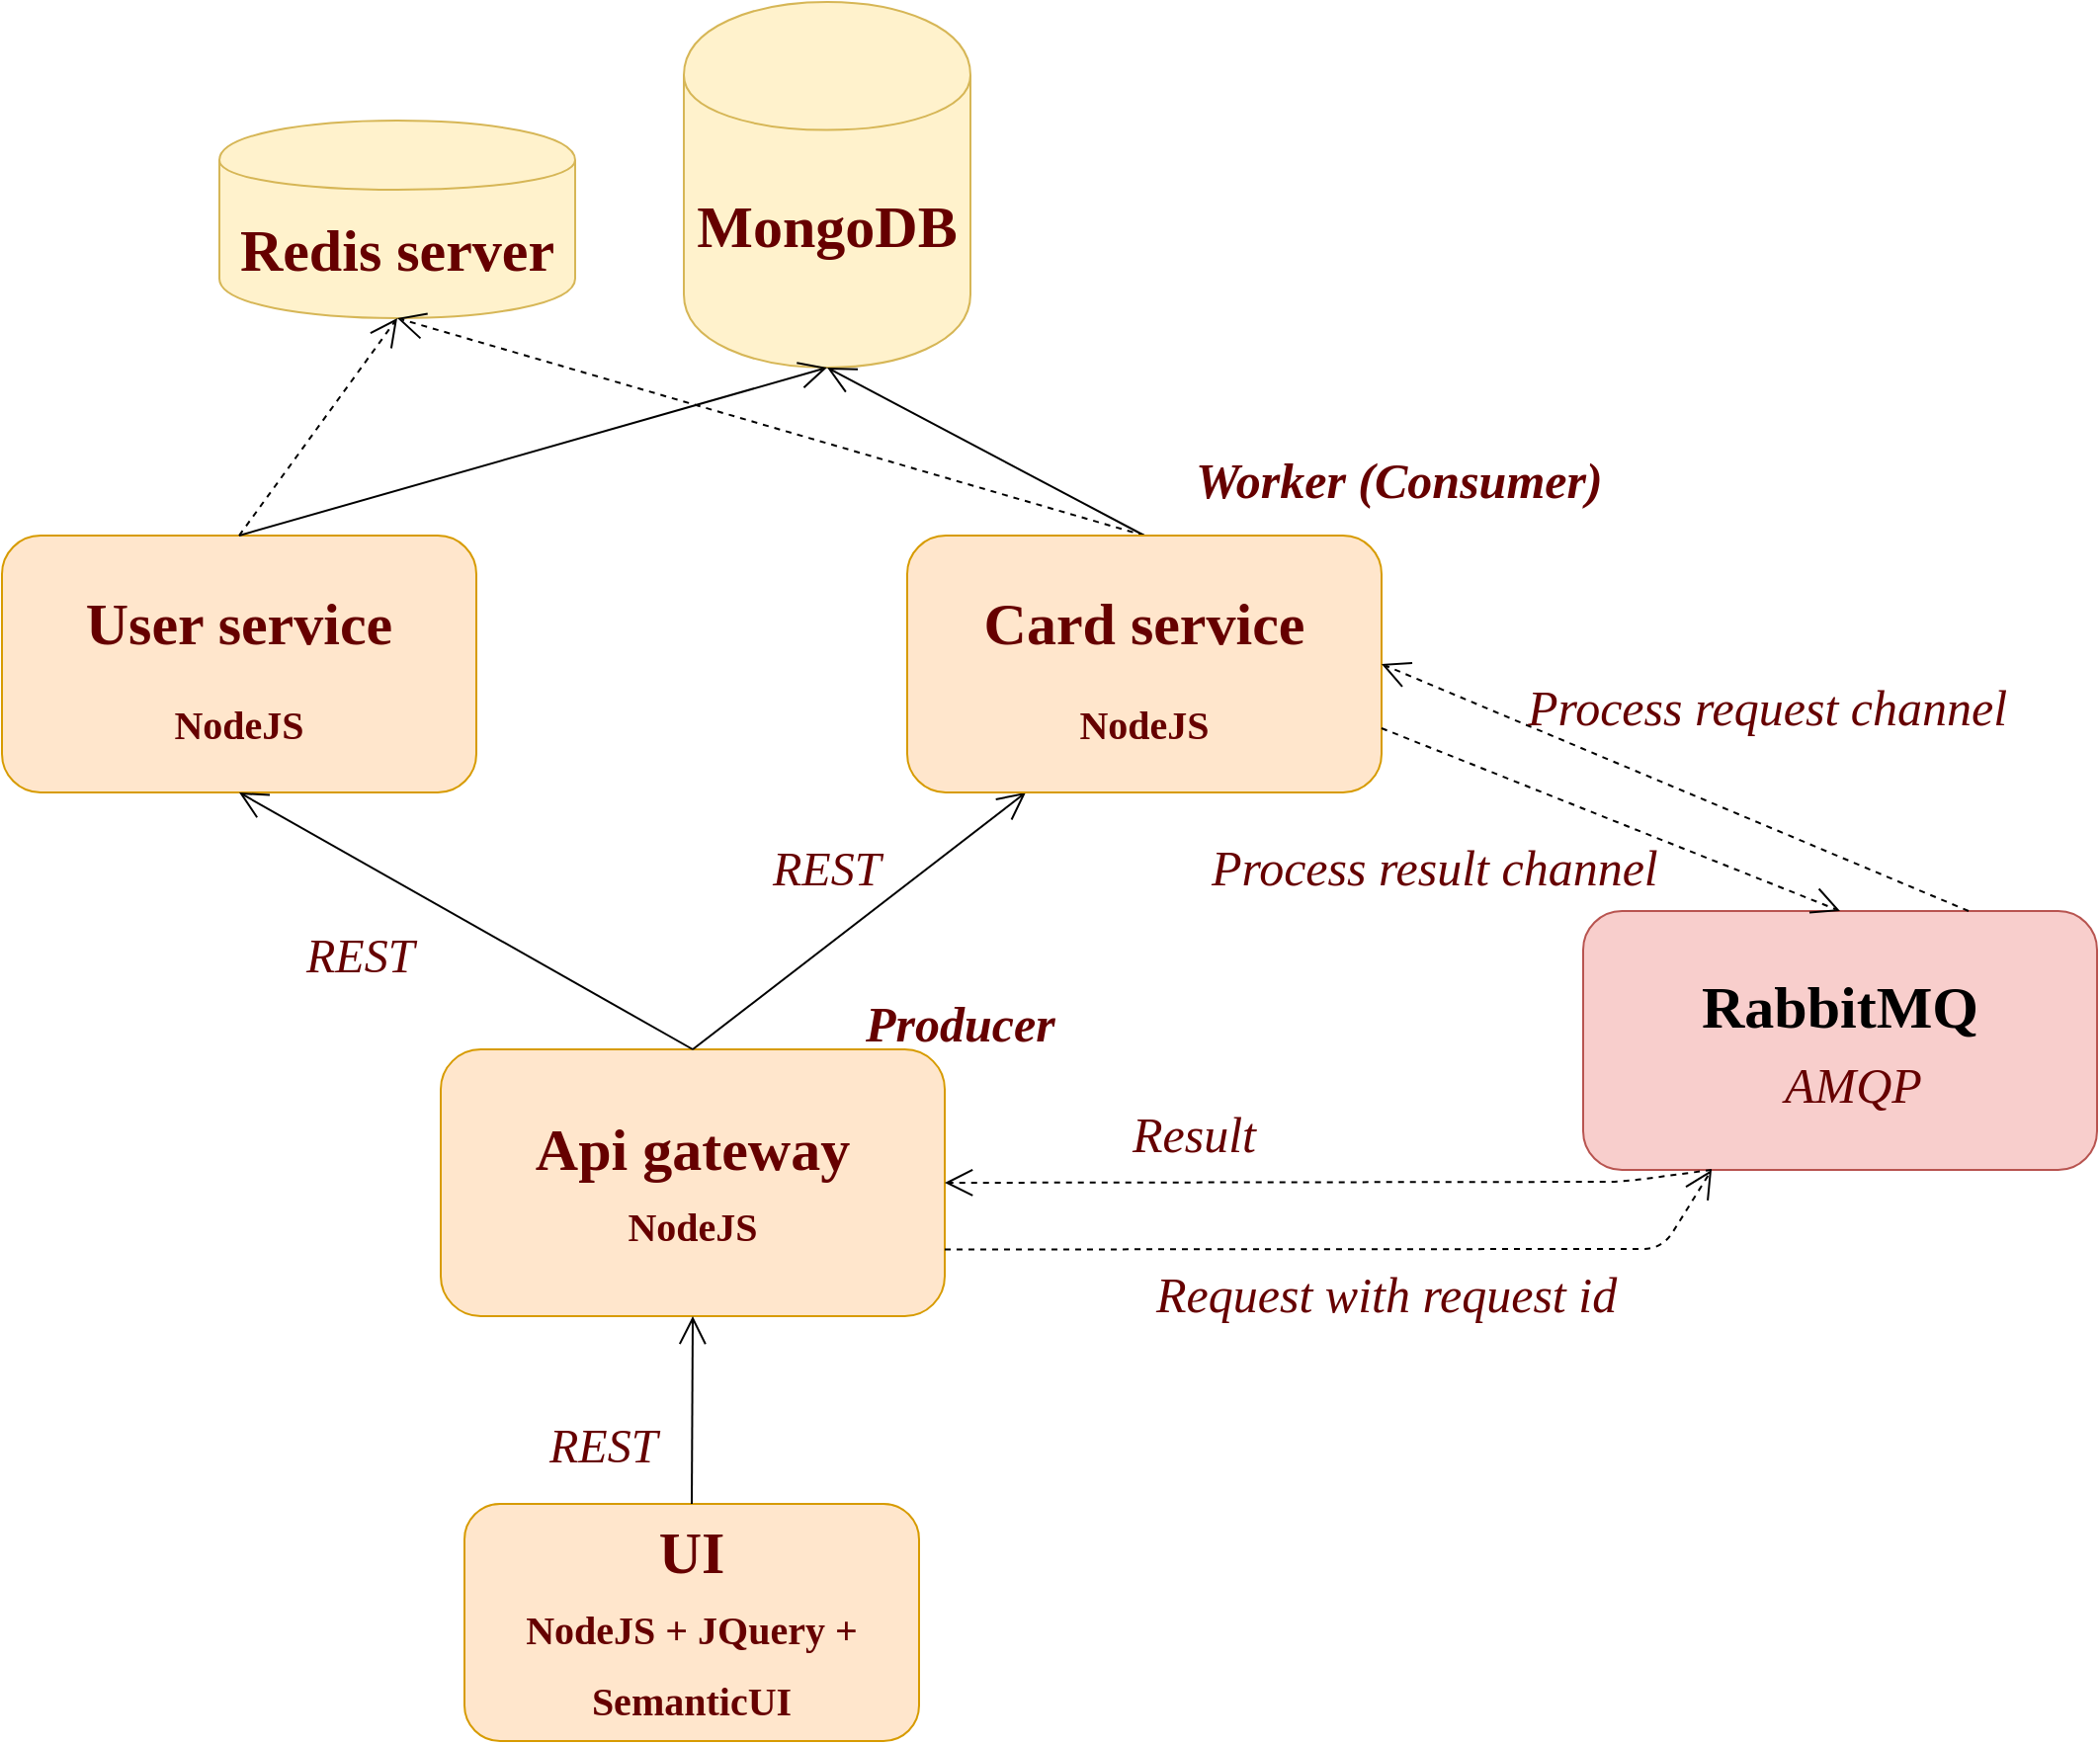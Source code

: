 <mxfile version="10.8.0" type="github"><diagram id="pGqmQ-XWjks_1kiZlFlP" name="Page-1"><mxGraphModel dx="1896" dy="1960" grid="1" gridSize="10" guides="1" tooltips="1" connect="1" arrows="1" fold="1" page="1" pageScale="1" pageWidth="1100" pageHeight="850" math="0" shadow="0"><root><mxCell id="0"/><mxCell id="1" parent="0"/><mxCell id="mJLg9562DxXcQiZm1wYq-2" value="&lt;b&gt;MongoDB&lt;/b&gt;" style="shape=cylinder;whiteSpace=wrap;html=1;boundedLbl=1;backgroundOutline=1;fontSize=30;fontStyle=0;fillColor=#fff2cc;strokeColor=#d6b656;fontFamily=Verdana;fontColor=#660000;" vertex="1" parent="1"><mxGeometry x="485" y="-110" width="145" height="185" as="geometry"/></mxCell><mxCell id="mJLg9562DxXcQiZm1wYq-3" value="&lt;p style=&quot;line-height: 0%&quot;&gt;&lt;font&gt;&lt;b&gt;&lt;br&gt;&lt;/b&gt;&lt;/font&gt;&lt;/p&gt;&lt;p style=&quot;line-height: 0%&quot;&gt;&lt;font&gt;&lt;b&gt;&lt;br&gt;&lt;/b&gt;&lt;/font&gt;&lt;/p&gt;&lt;p style=&quot;line-height: 0%&quot;&gt;&lt;font&gt;&lt;b&gt;User service&lt;/b&gt;&lt;/font&gt;&lt;/p&gt;&lt;p&gt;&lt;b style=&quot;font-size: 20px&quot;&gt;NodeJS&lt;/b&gt;&lt;/p&gt;&lt;br&gt;" style="rounded=1;whiteSpace=wrap;html=1;fontSize=30;fontStyle=0;fillColor=#ffe6cc;strokeColor=#d79b00;fontFamily=Verdana;fontColor=#660000;" vertex="1" parent="1"><mxGeometry x="140" y="160" width="240" height="130" as="geometry"/></mxCell><mxCell id="mJLg9562DxXcQiZm1wYq-5" value="&lt;b&gt;Api gateway&lt;br&gt;&lt;font style=&quot;font-size: 20px&quot;&gt;NodeJS&lt;/font&gt;&lt;br&gt;&lt;/b&gt;" style="rounded=1;whiteSpace=wrap;html=1;fontSize=30;fontStyle=0;fillColor=#ffe6cc;strokeColor=#d79b00;fontFamily=Verdana;fontColor=#660000;" vertex="1" parent="1"><mxGeometry x="362" y="420" width="255" height="135" as="geometry"/></mxCell><mxCell id="mJLg9562DxXcQiZm1wYq-6" value="&lt;b&gt;UI&lt;br&gt;&lt;font style=&quot;font-size: 20px&quot;&gt;NodeJS + JQuery + SemanticUI&lt;/font&gt;&lt;br&gt;&lt;/b&gt;" style="rounded=1;whiteSpace=wrap;html=1;fontSize=30;fontStyle=0;fillColor=#ffe6cc;strokeColor=#d79b00;fontFamily=Verdana;fontColor=#660000;" vertex="1" parent="1"><mxGeometry x="374" y="650" width="230" height="120" as="geometry"/></mxCell><mxCell id="mJLg9562DxXcQiZm1wYq-8" value="&lt;b&gt;Redis server&lt;/b&gt;" style="shape=cylinder;whiteSpace=wrap;html=1;boundedLbl=1;backgroundOutline=1;fontSize=30;fontStyle=0;fillColor=#fff2cc;strokeColor=#d6b656;fontFamily=Verdana;fontColor=#660000;" vertex="1" parent="1"><mxGeometry x="250" y="-50" width="180" height="100" as="geometry"/></mxCell><mxCell id="mJLg9562DxXcQiZm1wYq-9" value="" style="endArrow=open;endSize=12;dashed=1;html=1;fontSize=30;exitX=0.5;exitY=0;exitDx=0;exitDy=0;entryX=0.5;entryY=1;entryDx=0;entryDy=0;fontFamily=Verdana;fontColor=#660000;" edge="1" parent="1" source="mJLg9562DxXcQiZm1wYq-3" target="mJLg9562DxXcQiZm1wYq-8"><mxGeometry width="160" relative="1" as="geometry"><mxPoint x="200" y="110" as="sourcePoint"/><mxPoint x="360" y="110" as="targetPoint"/></mxGeometry></mxCell><mxCell id="mJLg9562DxXcQiZm1wYq-10" value="" style="endArrow=open;endSize=12;dashed=1;html=1;fontSize=30;exitX=0.5;exitY=0;exitDx=0;exitDy=0;entryX=0.5;entryY=1;entryDx=0;entryDy=0;fontFamily=Verdana;fontColor=#660000;" edge="1" parent="1" source="mJLg9562DxXcQiZm1wYq-21" target="mJLg9562DxXcQiZm1wYq-8"><mxGeometry width="160" relative="1" as="geometry"><mxPoint x="730" y="160" as="sourcePoint"/><mxPoint x="360" y="20" as="targetPoint"/></mxGeometry></mxCell><mxCell id="mJLg9562DxXcQiZm1wYq-11" value="" style="endArrow=open;endFill=1;endSize=12;html=1;fontSize=30;exitX=0.5;exitY=0;exitDx=0;exitDy=0;entryX=0.5;entryY=1;entryDx=0;entryDy=0;fontFamily=Verdana;fontColor=#660000;" edge="1" parent="1" source="mJLg9562DxXcQiZm1wYq-3" target="mJLg9562DxXcQiZm1wYq-2"><mxGeometry width="160" relative="1" as="geometry"><mxPoint x="110" y="70" as="sourcePoint"/><mxPoint x="270" y="70" as="targetPoint"/></mxGeometry></mxCell><mxCell id="mJLg9562DxXcQiZm1wYq-12" value="" style="endArrow=open;endFill=1;endSize=12;html=1;fontSize=30;exitX=0.5;exitY=0;exitDx=0;exitDy=0;entryX=0.5;entryY=1;entryDx=0;entryDy=0;fontFamily=Verdana;fontColor=#660000;" edge="1" parent="1" source="mJLg9562DxXcQiZm1wYq-21" target="mJLg9562DxXcQiZm1wYq-2"><mxGeometry width="160" relative="1" as="geometry"><mxPoint x="730" y="160" as="sourcePoint"/><mxPoint x="570" y="20" as="targetPoint"/></mxGeometry></mxCell><mxCell id="mJLg9562DxXcQiZm1wYq-13" value="" style="endArrow=open;endFill=1;endSize=12;html=1;fontSize=30;exitX=0.5;exitY=0;exitDx=0;exitDy=0;entryX=0.5;entryY=1;entryDx=0;entryDy=0;fontFamily=Verdana;fontColor=#660000;" edge="1" parent="1" source="mJLg9562DxXcQiZm1wYq-5" target="mJLg9562DxXcQiZm1wYq-3"><mxGeometry width="160" relative="1" as="geometry"><mxPoint x="190" y="360" as="sourcePoint"/><mxPoint x="350" y="360" as="targetPoint"/></mxGeometry></mxCell><mxCell id="mJLg9562DxXcQiZm1wYq-14" value="&lt;font style=&quot;font-size: 24px&quot;&gt;&lt;i&gt;REST&lt;/i&gt;&lt;/font&gt;" style="text;html=1;resizable=0;points=[];autosize=1;align=left;verticalAlign=top;spacingTop=-4;fontSize=30;fontFamily=Verdana;fontColor=#660000;" vertex="1" parent="1"><mxGeometry x="292" y="350" width="70" height="40" as="geometry"/></mxCell><mxCell id="mJLg9562DxXcQiZm1wYq-15" value="" style="endArrow=open;endFill=1;endSize=12;html=1;fontSize=30;exitX=0.5;exitY=0;exitDx=0;exitDy=0;entryX=0.25;entryY=1;entryDx=0;entryDy=0;fontFamily=Verdana;fontColor=#660000;" edge="1" parent="1" source="mJLg9562DxXcQiZm1wYq-5" target="mJLg9562DxXcQiZm1wYq-21"><mxGeometry width="160" relative="1" as="geometry"><mxPoint x="498" y="450" as="sourcePoint"/><mxPoint x="730" y="290" as="targetPoint"/></mxGeometry></mxCell><mxCell id="mJLg9562DxXcQiZm1wYq-16" value="&lt;font style=&quot;font-size: 24px&quot;&gt;&lt;i&gt;REST&lt;/i&gt;&lt;/font&gt;" style="text;html=1;resizable=0;points=[];autosize=1;align=left;verticalAlign=top;spacingTop=-4;fontSize=30;fontFamily=Verdana;fontColor=#660000;" vertex="1" parent="1"><mxGeometry x="528" y="305.5" width="70" height="40" as="geometry"/></mxCell><mxCell id="mJLg9562DxXcQiZm1wYq-19" value="" style="endArrow=open;endFill=1;endSize=12;html=1;fontSize=30;exitX=0.5;exitY=0;exitDx=0;exitDy=0;entryX=0.5;entryY=1;entryDx=0;entryDy=0;fontFamily=Verdana;fontColor=#660000;" edge="1" parent="1" source="mJLg9562DxXcQiZm1wYq-6" target="mJLg9562DxXcQiZm1wYq-5"><mxGeometry width="160" relative="1" as="geometry"><mxPoint x="370" y="620" as="sourcePoint"/><mxPoint x="530" y="620" as="targetPoint"/></mxGeometry></mxCell><mxCell id="mJLg9562DxXcQiZm1wYq-20" value="&lt;font style=&quot;font-size: 24px&quot;&gt;&lt;i&gt;REST&lt;/i&gt;&lt;/font&gt;" style="text;html=1;resizable=0;points=[];autosize=1;align=left;verticalAlign=top;spacingTop=-4;fontSize=30;fontFamily=Verdana;fontColor=#660000;" vertex="1" parent="1"><mxGeometry x="415" y="597.5" width="70" height="40" as="geometry"/></mxCell><mxCell id="mJLg9562DxXcQiZm1wYq-21" value="&lt;p style=&quot;line-height: 0%&quot;&gt;&lt;font&gt;&lt;b&gt;&lt;br&gt;&lt;/b&gt;&lt;/font&gt;&lt;/p&gt;&lt;p style=&quot;line-height: 0%&quot;&gt;&lt;font&gt;&lt;b&gt;&lt;br&gt;&lt;/b&gt;&lt;/font&gt;&lt;/p&gt;&lt;p style=&quot;line-height: 0%&quot;&gt;&lt;font&gt;&lt;b&gt;Card service&lt;/b&gt;&lt;/font&gt;&lt;/p&gt;&lt;p&gt;&lt;b style=&quot;font-size: 20px&quot;&gt;NodeJS&lt;/b&gt;&lt;/p&gt;&lt;br&gt;" style="rounded=1;whiteSpace=wrap;html=1;fontSize=30;fontStyle=0;fillColor=#ffe6cc;strokeColor=#d79b00;fontFamily=Verdana;fontColor=#660000;" vertex="1" parent="1"><mxGeometry x="598" y="160" width="240" height="130" as="geometry"/></mxCell><mxCell id="mJLg9562DxXcQiZm1wYq-22" value="&lt;b style=&quot;line-height: 0%&quot;&gt;RabbitMQ&lt;br&gt;&lt;br&gt;&lt;/b&gt;" style="rounded=1;whiteSpace=wrap;html=1;fontSize=30;fontStyle=0;fillColor=#f8cecc;strokeColor=#b85450;fontFamily=Verdana;" vertex="1" parent="1"><mxGeometry x="940" y="350" width="260" height="131" as="geometry"/></mxCell><mxCell id="mJLg9562DxXcQiZm1wYq-25" value="" style="endArrow=open;endSize=12;dashed=1;html=1;fontFamily=Verdana;fontSize=30;fontColor=#660000;exitX=1;exitY=0.75;exitDx=0;exitDy=0;entryX=0.25;entryY=1;entryDx=0;entryDy=0;" edge="1" parent="1" source="mJLg9562DxXcQiZm1wYq-5" target="mJLg9562DxXcQiZm1wYq-22"><mxGeometry width="160" relative="1" as="geometry"><mxPoint x="800" y="520" as="sourcePoint"/><mxPoint x="960" y="520" as="targetPoint"/><Array as="points"><mxPoint x="980" y="521"/></Array></mxGeometry></mxCell><mxCell id="mJLg9562DxXcQiZm1wYq-26" value="&lt;font style=&quot;font-size: 25px&quot;&gt;&lt;i&gt;Request with request id&lt;/i&gt;&lt;/font&gt;" style="text;html=1;resizable=0;points=[];autosize=1;align=left;verticalAlign=top;spacingTop=-4;fontSize=30;fontFamily=Verdana;fontColor=#660000;" vertex="1" parent="1"><mxGeometry x="721.5" y="522" width="250" height="40" as="geometry"/></mxCell><mxCell id="mJLg9562DxXcQiZm1wYq-27" value="" style="endArrow=open;endSize=12;dashed=1;html=1;fontFamily=Verdana;fontSize=30;fontColor=#660000;entryX=1;entryY=0.5;entryDx=0;entryDy=0;exitX=0.75;exitY=0;exitDx=0;exitDy=0;" edge="1" parent="1" source="mJLg9562DxXcQiZm1wYq-22" target="mJLg9562DxXcQiZm1wYq-21"><mxGeometry width="160" relative="1" as="geometry"><mxPoint x="1131" y="346" as="sourcePoint"/><mxPoint x="918.286" y="470" as="targetPoint"/><Array as="points"/></mxGeometry></mxCell><mxCell id="mJLg9562DxXcQiZm1wYq-28" value="&lt;font style=&quot;font-size: 25px&quot;&gt;&lt;i&gt;Process request channel&lt;/i&gt;&lt;/font&gt;" style="text;html=1;resizable=0;points=[];autosize=1;align=left;verticalAlign=top;spacingTop=-4;fontSize=30;fontFamily=Verdana;fontColor=#660000;" vertex="1" parent="1"><mxGeometry x="910" y="225" width="260" height="40" as="geometry"/></mxCell><mxCell id="mJLg9562DxXcQiZm1wYq-30" value="" style="endArrow=open;endSize=12;dashed=1;html=1;fontFamily=Verdana;fontSize=30;fontColor=#660000;exitX=1;exitY=0.75;exitDx=0;exitDy=0;entryX=0.5;entryY=0;entryDx=0;entryDy=0;" edge="1" parent="1" source="mJLg9562DxXcQiZm1wYq-21" target="mJLg9562DxXcQiZm1wYq-22"><mxGeometry width="160" relative="1" as="geometry"><mxPoint x="860" y="250" as="sourcePoint"/><mxPoint x="1020" y="250" as="targetPoint"/><Array as="points"/></mxGeometry></mxCell><mxCell id="mJLg9562DxXcQiZm1wYq-31" value="&lt;font style=&quot;font-size: 25px&quot;&gt;&lt;i&gt;Process result channel&lt;/i&gt;&lt;/font&gt;" style="text;html=1;resizable=0;points=[];autosize=1;align=left;verticalAlign=top;spacingTop=-4;fontSize=30;fontFamily=Verdana;fontColor=#660000;" vertex="1" parent="1"><mxGeometry x="750" y="305.5" width="240" height="40" as="geometry"/></mxCell><mxCell id="mJLg9562DxXcQiZm1wYq-32" value="" style="endArrow=open;endSize=12;dashed=1;html=1;fontFamily=Verdana;fontSize=30;fontColor=#660000;entryX=1;entryY=0.5;entryDx=0;entryDy=0;exitX=0.25;exitY=1;exitDx=0;exitDy=0;" edge="1" parent="1" source="mJLg9562DxXcQiZm1wYq-22" target="mJLg9562DxXcQiZm1wYq-5"><mxGeometry width="160" relative="1" as="geometry"><mxPoint x="720" y="510" as="sourcePoint"/><mxPoint x="880" y="510" as="targetPoint"/><Array as="points"><mxPoint x="960" y="487"/></Array></mxGeometry></mxCell><mxCell id="mJLg9562DxXcQiZm1wYq-33" value="&lt;font style=&quot;font-size: 25px&quot;&gt;&lt;i&gt;Result&lt;/i&gt;&lt;/font&gt;" style="text;html=1;resizable=0;points=[];autosize=1;align=left;verticalAlign=top;spacingTop=-4;fontSize=30;fontFamily=Verdana;fontColor=#660000;" vertex="1" parent="1"><mxGeometry x="710" y="440.5" width="80" height="40" as="geometry"/></mxCell><mxCell id="mJLg9562DxXcQiZm1wYq-18" value="&lt;font style=&quot;font-size: 25px&quot;&gt;&lt;i&gt;AMQP&lt;/i&gt;&lt;/font&gt;" style="text;html=1;resizable=0;points=[];autosize=1;align=left;verticalAlign=top;spacingTop=-4;fontSize=30;fontFamily=Verdana;fontColor=#660000;" vertex="1" parent="1"><mxGeometry x="1040" y="415.5" width="80" height="40" as="geometry"/></mxCell><mxCell id="mJLg9562DxXcQiZm1wYq-34" value="&lt;font style=&quot;font-size: 25px&quot;&gt;&lt;i&gt;&lt;b&gt;Producer&lt;/b&gt;&lt;/i&gt;&lt;/font&gt;" style="text;html=1;resizable=0;points=[];autosize=1;align=left;verticalAlign=top;spacingTop=-4;fontSize=30;fontFamily=Verdana;fontColor=#660000;" vertex="1" parent="1"><mxGeometry x="575" y="385" width="110" height="40" as="geometry"/></mxCell><mxCell id="mJLg9562DxXcQiZm1wYq-35" value="&lt;font style=&quot;font-size: 25px&quot;&gt;&lt;i&gt;&lt;b&gt;Worker (Consumer)&lt;/b&gt;&lt;/i&gt;&lt;/font&gt;" style="text;html=1;resizable=0;points=[];autosize=1;align=left;verticalAlign=top;spacingTop=-4;fontSize=30;fontFamily=Verdana;fontColor=#660000;" vertex="1" parent="1"><mxGeometry x="741.5" y="110" width="220" height="40" as="geometry"/></mxCell></root></mxGraphModel></diagram></mxfile>